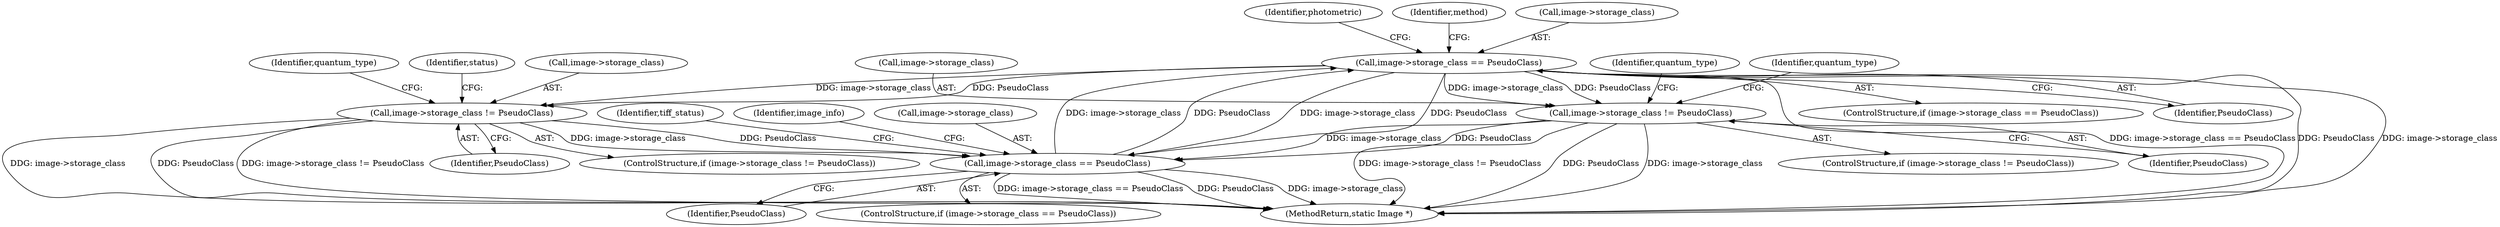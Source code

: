digraph "0_ImageMagick_58cf5bf4fade82e3b510e8f3463a967278a3e410_0@pointer" {
"1001624" [label="(Call,image->storage_class == PseudoClass)"];
"1001355" [label="(Call,image->storage_class == PseudoClass)"];
"1001769" [label="(Call,image->storage_class != PseudoClass)"];
"1001624" [label="(Call,image->storage_class == PseudoClass)"];
"1001726" [label="(Call,image->storage_class != PseudoClass)"];
"1001754" [label="(Identifier,quantum_type)"];
"1001635" [label="(Identifier,photometric)"];
"1001733" [label="(Identifier,quantum_type)"];
"1003406" [label="(MethodReturn,static Image *)"];
"1001624" [label="(Call,image->storage_class == PseudoClass)"];
"1001776" [label="(Identifier,quantum_type)"];
"1001623" [label="(ControlStructure,if (image->storage_class == PseudoClass))"];
"1001359" [label="(Identifier,PseudoClass)"];
"1001628" [label="(Identifier,PseudoClass)"];
"1001354" [label="(ControlStructure,if (image->storage_class == PseudoClass))"];
"1001790" [label="(Identifier,status)"];
"1001725" [label="(ControlStructure,if (image->storage_class != PseudoClass))"];
"1001367" [label="(Identifier,tiff_status)"];
"1001355" [label="(Call,image->storage_class == PseudoClass)"];
"1001730" [label="(Identifier,PseudoClass)"];
"1001769" [label="(Call,image->storage_class != PseudoClass)"];
"1001524" [label="(Identifier,image_info)"];
"1001727" [label="(Call,image->storage_class)"];
"1001630" [label="(Identifier,method)"];
"1001625" [label="(Call,image->storage_class)"];
"1001773" [label="(Identifier,PseudoClass)"];
"1001768" [label="(ControlStructure,if (image->storage_class != PseudoClass))"];
"1001770" [label="(Call,image->storage_class)"];
"1001356" [label="(Call,image->storage_class)"];
"1001726" [label="(Call,image->storage_class != PseudoClass)"];
"1001624" -> "1001623"  [label="AST: "];
"1001624" -> "1001628"  [label="CFG: "];
"1001625" -> "1001624"  [label="AST: "];
"1001628" -> "1001624"  [label="AST: "];
"1001630" -> "1001624"  [label="CFG: "];
"1001635" -> "1001624"  [label="CFG: "];
"1001624" -> "1003406"  [label="DDG: image->storage_class == PseudoClass"];
"1001624" -> "1003406"  [label="DDG: PseudoClass"];
"1001624" -> "1003406"  [label="DDG: image->storage_class"];
"1001624" -> "1001355"  [label="DDG: image->storage_class"];
"1001624" -> "1001355"  [label="DDG: PseudoClass"];
"1001355" -> "1001624"  [label="DDG: image->storage_class"];
"1001355" -> "1001624"  [label="DDG: PseudoClass"];
"1001624" -> "1001726"  [label="DDG: image->storage_class"];
"1001624" -> "1001726"  [label="DDG: PseudoClass"];
"1001624" -> "1001769"  [label="DDG: image->storage_class"];
"1001624" -> "1001769"  [label="DDG: PseudoClass"];
"1001355" -> "1001354"  [label="AST: "];
"1001355" -> "1001359"  [label="CFG: "];
"1001356" -> "1001355"  [label="AST: "];
"1001359" -> "1001355"  [label="AST: "];
"1001367" -> "1001355"  [label="CFG: "];
"1001524" -> "1001355"  [label="CFG: "];
"1001355" -> "1003406"  [label="DDG: image->storage_class == PseudoClass"];
"1001355" -> "1003406"  [label="DDG: PseudoClass"];
"1001355" -> "1003406"  [label="DDG: image->storage_class"];
"1001769" -> "1001355"  [label="DDG: image->storage_class"];
"1001769" -> "1001355"  [label="DDG: PseudoClass"];
"1001726" -> "1001355"  [label="DDG: image->storage_class"];
"1001726" -> "1001355"  [label="DDG: PseudoClass"];
"1001769" -> "1001768"  [label="AST: "];
"1001769" -> "1001773"  [label="CFG: "];
"1001770" -> "1001769"  [label="AST: "];
"1001773" -> "1001769"  [label="AST: "];
"1001776" -> "1001769"  [label="CFG: "];
"1001790" -> "1001769"  [label="CFG: "];
"1001769" -> "1003406"  [label="DDG: image->storage_class != PseudoClass"];
"1001769" -> "1003406"  [label="DDG: image->storage_class"];
"1001769" -> "1003406"  [label="DDG: PseudoClass"];
"1001726" -> "1001725"  [label="AST: "];
"1001726" -> "1001730"  [label="CFG: "];
"1001727" -> "1001726"  [label="AST: "];
"1001730" -> "1001726"  [label="AST: "];
"1001733" -> "1001726"  [label="CFG: "];
"1001754" -> "1001726"  [label="CFG: "];
"1001726" -> "1003406"  [label="DDG: image->storage_class != PseudoClass"];
"1001726" -> "1003406"  [label="DDG: PseudoClass"];
"1001726" -> "1003406"  [label="DDG: image->storage_class"];
}
